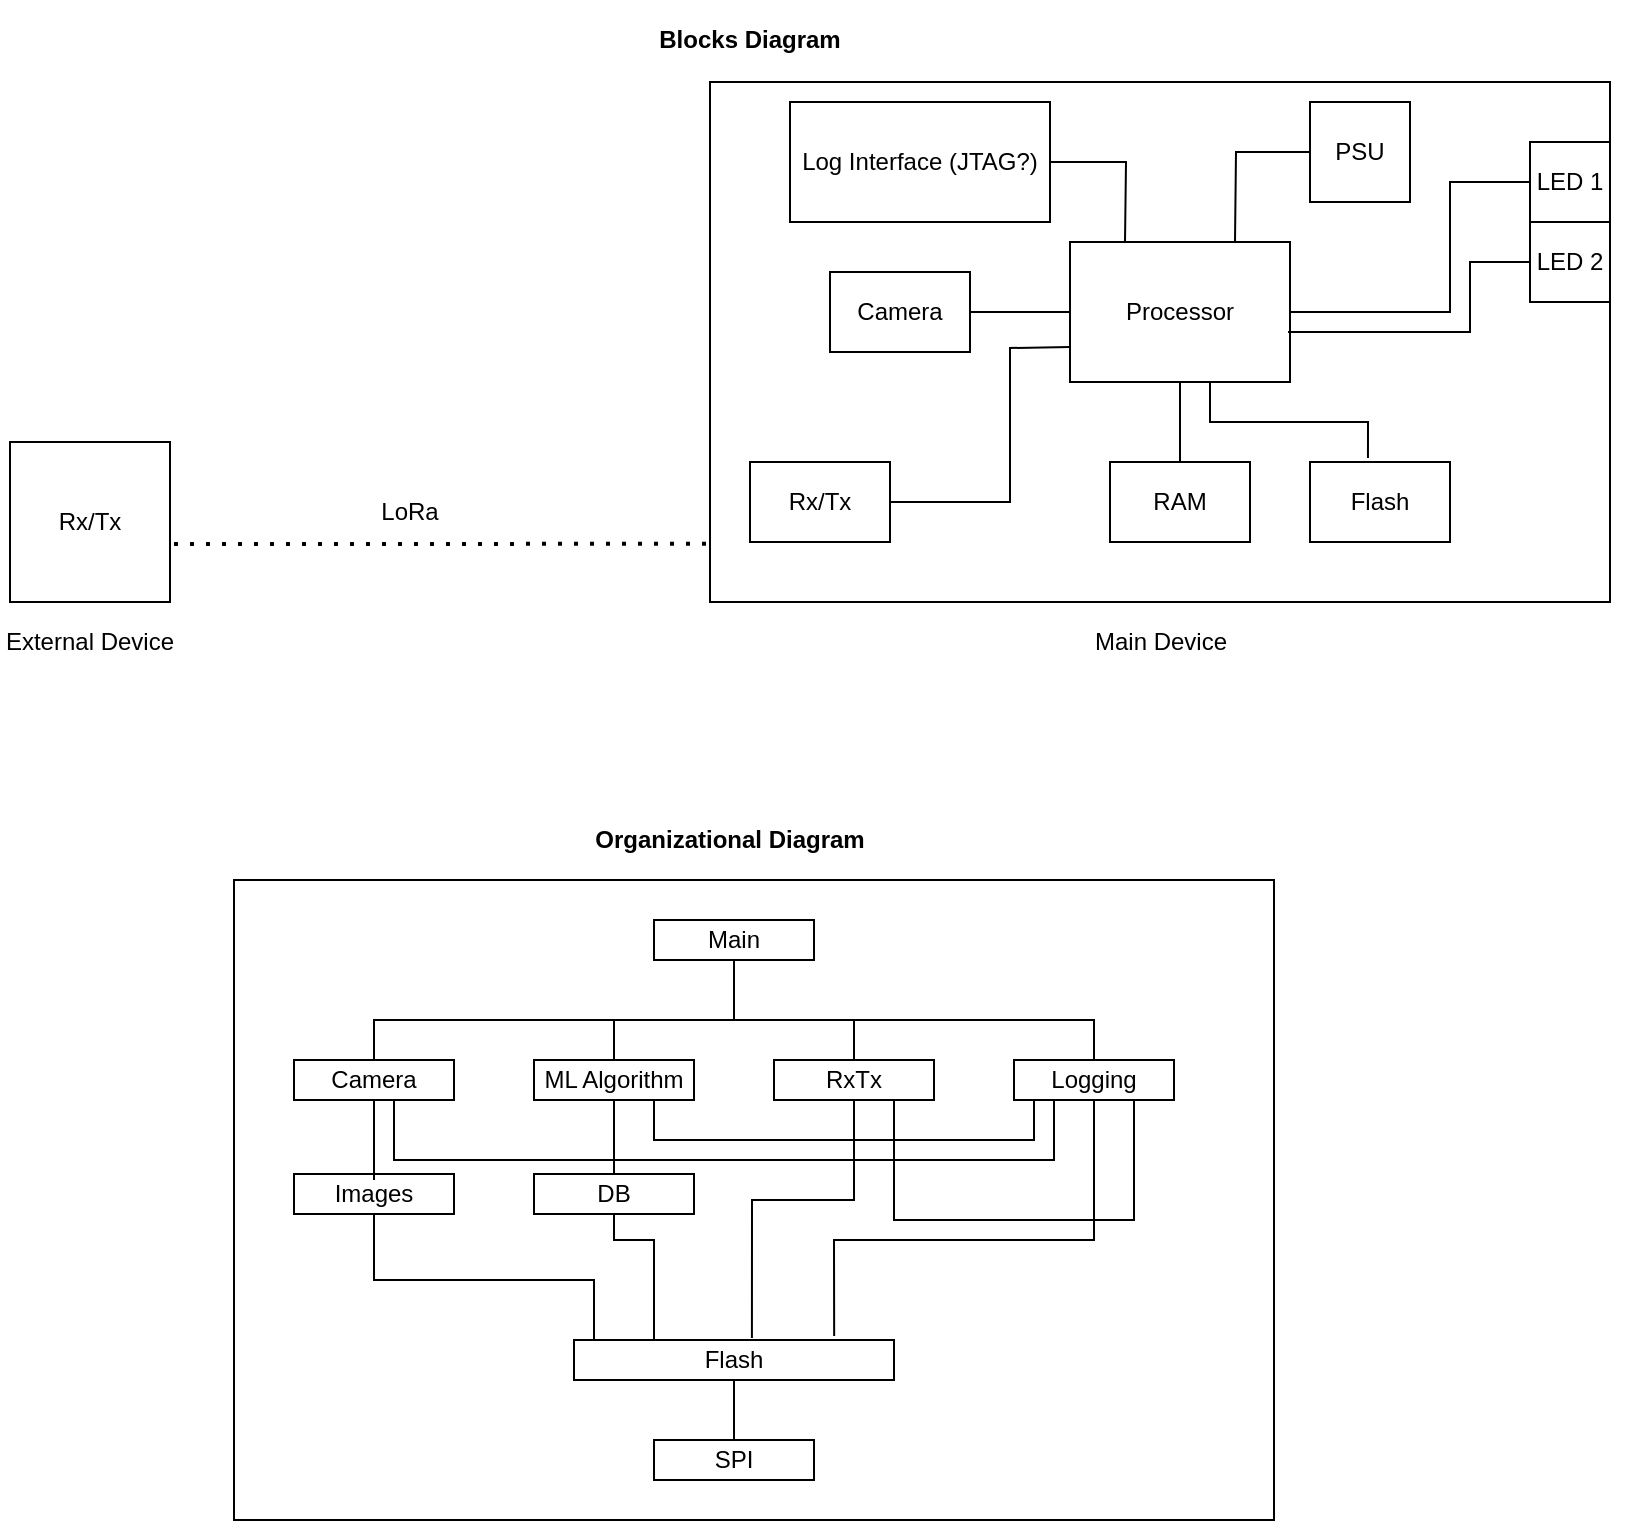 <mxfile version="20.2.8" type="google"><diagram name="Page-1" id="58cdce13-f638-feb5-8d6f-7d28b1aa9fa0"><mxGraphModel grid="1" page="1" gridSize="10" guides="1" tooltips="1" connect="1" arrows="1" fold="1" pageScale="1" pageWidth="1100" pageHeight="850" background="none" math="0" shadow="0"><root><mxCell id="0"/><mxCell id="1" parent="0"/><mxCell id="hhJ1I4i7H4scivNoNhxb-31" value="" style="rounded=0;whiteSpace=wrap;html=1;fillColor=none;" vertex="1" parent="1"><mxGeometry x="302" y="480" width="520" height="320" as="geometry"/></mxCell><mxCell id="hhJ1I4i7H4scivNoNhxb-2" value="" style="rounded=0;whiteSpace=wrap;html=1;fillColor=none;" vertex="1" parent="1"><mxGeometry x="540" y="81" width="450" height="260" as="geometry"/></mxCell><mxCell id="hhJ1I4i7H4scivNoNhxb-3" value="&lt;b&gt;Blocks Diagram&lt;/b&gt;" style="text;html=1;strokeColor=none;fillColor=none;align=center;verticalAlign=middle;whiteSpace=wrap;rounded=0;" vertex="1" parent="1"><mxGeometry x="370" y="40" width="380" height="40" as="geometry"/></mxCell><mxCell id="hhJ1I4i7H4scivNoNhxb-4" value="Flash" style="rounded=0;whiteSpace=wrap;html=1;fillColor=default;" vertex="1" parent="1"><mxGeometry x="840" y="271" width="70" height="40" as="geometry"/></mxCell><mxCell id="hhJ1I4i7H4scivNoNhxb-5" value="RAM" style="rounded=0;whiteSpace=wrap;html=1;fillColor=default;" vertex="1" parent="1"><mxGeometry x="740" y="271" width="70" height="40" as="geometry"/></mxCell><mxCell id="hhJ1I4i7H4scivNoNhxb-6" value="Camera" style="rounded=0;whiteSpace=wrap;html=1;fillColor=default;" vertex="1" parent="1"><mxGeometry x="600" y="176" width="70" height="40" as="geometry"/></mxCell><mxCell id="hhJ1I4i7H4scivNoNhxb-7" value="Rx/Tx" style="rounded=0;whiteSpace=wrap;html=1;fillColor=default;" vertex="1" parent="1"><mxGeometry x="560" y="271" width="70" height="40" as="geometry"/></mxCell><mxCell id="hhJ1I4i7H4scivNoNhxb-8" value="PSU" style="whiteSpace=wrap;html=1;aspect=fixed;fillColor=default;" vertex="1" parent="1"><mxGeometry x="840" y="91" width="50" height="50" as="geometry"/></mxCell><mxCell id="hhJ1I4i7H4scivNoNhxb-9" value="LED 1" style="whiteSpace=wrap;html=1;aspect=fixed;fillColor=default;" vertex="1" parent="1"><mxGeometry x="950" y="111" width="40" height="40" as="geometry"/></mxCell><mxCell id="hhJ1I4i7H4scivNoNhxb-11" style="edgeStyle=orthogonalEdgeStyle;rounded=0;orthogonalLoop=1;jettySize=auto;html=1;exitX=1;exitY=0.75;exitDx=0;exitDy=0;entryX=0.667;entryY=0.767;entryDx=0;entryDy=0;entryPerimeter=0;" edge="1" parent="1"><mxGeometry relative="1" as="geometry"><mxPoint x="990" y="163.5" as="sourcePoint"/><mxPoint x="980.01" y="164.01" as="targetPoint"/></mxGeometry></mxCell><mxCell id="hhJ1I4i7H4scivNoNhxb-12" value="LED 2" style="whiteSpace=wrap;html=1;aspect=fixed;fillColor=default;" vertex="1" parent="1"><mxGeometry x="950" y="151" width="40" height="40" as="geometry"/></mxCell><mxCell id="hhJ1I4i7H4scivNoNhxb-14" value="" style="endArrow=none;html=1;rounded=0;exitX=1;exitY=0.5;exitDx=0;exitDy=0;entryX=0;entryY=0.5;entryDx=0;entryDy=0;" edge="1" parent="1" source="hhJ1I4i7H4scivNoNhxb-6" target="hhJ1I4i7H4scivNoNhxb-1"><mxGeometry width="50" height="50" relative="1" as="geometry"><mxPoint x="660" y="291" as="sourcePoint"/><mxPoint x="710" y="241" as="targetPoint"/></mxGeometry></mxCell><mxCell id="hhJ1I4i7H4scivNoNhxb-16" value="Rx/Tx" style="whiteSpace=wrap;html=1;aspect=fixed;fillColor=default;" vertex="1" parent="1"><mxGeometry x="190" y="261" width="80" height="80" as="geometry"/></mxCell><mxCell id="hhJ1I4i7H4scivNoNhxb-17" value="" style="endArrow=none;dashed=1;html=1;dashPattern=1 3;strokeWidth=2;rounded=0;exitX=1.025;exitY=0.638;exitDx=0;exitDy=0;exitPerimeter=0;entryX=0.004;entryY=0.888;entryDx=0;entryDy=0;entryPerimeter=0;" edge="1" parent="1" source="hhJ1I4i7H4scivNoNhxb-16" target="hhJ1I4i7H4scivNoNhxb-2"><mxGeometry width="50" height="50" relative="1" as="geometry"><mxPoint x="490" y="331" as="sourcePoint"/><mxPoint x="540" y="281" as="targetPoint"/></mxGeometry></mxCell><mxCell id="hhJ1I4i7H4scivNoNhxb-18" value="External Device" style="text;html=1;strokeColor=none;fillColor=none;align=center;verticalAlign=middle;whiteSpace=wrap;rounded=0;" vertex="1" parent="1"><mxGeometry x="185" y="346" width="90" height="30" as="geometry"/></mxCell><mxCell id="hhJ1I4i7H4scivNoNhxb-19" value="LoRa" style="text;html=1;strokeColor=none;fillColor=none;align=center;verticalAlign=middle;whiteSpace=wrap;rounded=0;" vertex="1" parent="1"><mxGeometry x="360" y="281" width="60" height="30" as="geometry"/></mxCell><mxCell id="hhJ1I4i7H4scivNoNhxb-20" value="" style="endArrow=none;html=1;rounded=0;entryX=0.5;entryY=1;entryDx=0;entryDy=0;exitX=0.5;exitY=0;exitDx=0;exitDy=0;" edge="1" parent="1" source="hhJ1I4i7H4scivNoNhxb-5" target="hhJ1I4i7H4scivNoNhxb-1"><mxGeometry width="50" height="50" relative="1" as="geometry"><mxPoint x="680" y="321" as="sourcePoint"/><mxPoint x="730" y="271" as="targetPoint"/></mxGeometry></mxCell><mxCell id="hhJ1I4i7H4scivNoNhxb-1" value="Processor" style="rounded=0;whiteSpace=wrap;html=1;" vertex="1" parent="1"><mxGeometry x="720" y="161" width="110" height="70" as="geometry"/></mxCell><mxCell id="hhJ1I4i7H4scivNoNhxb-21" value="" style="endArrow=none;html=1;rounded=0;entryX=0.414;entryY=-0.05;entryDx=0;entryDy=0;entryPerimeter=0;" edge="1" parent="1" target="hhJ1I4i7H4scivNoNhxb-4"><mxGeometry width="50" height="50" relative="1" as="geometry"><mxPoint x="790" y="231" as="sourcePoint"/><mxPoint x="870" y="261" as="targetPoint"/><Array as="points"><mxPoint x="790" y="251"/><mxPoint x="869" y="251"/></Array></mxGeometry></mxCell><mxCell id="hhJ1I4i7H4scivNoNhxb-22" value="" style="endArrow=none;html=1;rounded=0;exitX=1;exitY=0.5;exitDx=0;exitDy=0;entryX=0;entryY=0.75;entryDx=0;entryDy=0;" edge="1" parent="1" source="hhJ1I4i7H4scivNoNhxb-7" target="hhJ1I4i7H4scivNoNhxb-1"><mxGeometry width="50" height="50" relative="1" as="geometry"><mxPoint x="660" y="301" as="sourcePoint"/><mxPoint x="710" y="251" as="targetPoint"/><Array as="points"><mxPoint x="690" y="291"/><mxPoint x="690" y="214"/></Array></mxGeometry></mxCell><mxCell id="hhJ1I4i7H4scivNoNhxb-23" value="" style="endArrow=none;html=1;rounded=0;entryX=0;entryY=0.5;entryDx=0;entryDy=0;exitX=0.75;exitY=0;exitDx=0;exitDy=0;" edge="1" parent="1" source="hhJ1I4i7H4scivNoNhxb-1" target="hhJ1I4i7H4scivNoNhxb-8"><mxGeometry width="50" height="50" relative="1" as="geometry"><mxPoint x="760" y="141" as="sourcePoint"/><mxPoint x="810" y="91" as="targetPoint"/><Array as="points"><mxPoint x="803" y="116"/></Array></mxGeometry></mxCell><mxCell id="hhJ1I4i7H4scivNoNhxb-24" value="" style="endArrow=none;html=1;rounded=0;entryX=0;entryY=0.5;entryDx=0;entryDy=0;exitX=1;exitY=0.5;exitDx=0;exitDy=0;" edge="1" parent="1" source="hhJ1I4i7H4scivNoNhxb-1" target="hhJ1I4i7H4scivNoNhxb-9"><mxGeometry width="50" height="50" relative="1" as="geometry"><mxPoint x="880" y="231" as="sourcePoint"/><mxPoint x="930" y="181" as="targetPoint"/><Array as="points"><mxPoint x="910" y="196"/><mxPoint x="910" y="131"/></Array></mxGeometry></mxCell><mxCell id="hhJ1I4i7H4scivNoNhxb-25" value="" style="endArrow=none;html=1;rounded=0;entryX=0;entryY=0.5;entryDx=0;entryDy=0;exitX=0.991;exitY=0.643;exitDx=0;exitDy=0;exitPerimeter=0;" edge="1" parent="1" source="hhJ1I4i7H4scivNoNhxb-1" target="hhJ1I4i7H4scivNoNhxb-12"><mxGeometry width="50" height="50" relative="1" as="geometry"><mxPoint x="890" y="261" as="sourcePoint"/><mxPoint x="940" y="211" as="targetPoint"/><Array as="points"><mxPoint x="920" y="206"/><mxPoint x="920" y="171"/></Array></mxGeometry></mxCell><mxCell id="hhJ1I4i7H4scivNoNhxb-26" value="Main Device" style="text;html=1;strokeColor=none;fillColor=none;align=center;verticalAlign=middle;whiteSpace=wrap;rounded=0;" vertex="1" parent="1"><mxGeometry x="727.5" y="346" width="75" height="30" as="geometry"/></mxCell><mxCell id="hhJ1I4i7H4scivNoNhxb-27" value="Log Interface (JTAG?)" style="rounded=0;whiteSpace=wrap;html=1;fillColor=default;" vertex="1" parent="1"><mxGeometry x="580" y="91" width="130" height="60" as="geometry"/></mxCell><mxCell id="hhJ1I4i7H4scivNoNhxb-28" value="" style="endArrow=none;html=1;rounded=0;exitX=0.25;exitY=0;exitDx=0;exitDy=0;entryX=1;entryY=0.5;entryDx=0;entryDy=0;" edge="1" parent="1" source="hhJ1I4i7H4scivNoNhxb-1" target="hhJ1I4i7H4scivNoNhxb-27"><mxGeometry width="50" height="50" relative="1" as="geometry"><mxPoint x="740" y="140" as="sourcePoint"/><mxPoint x="790" y="90" as="targetPoint"/><Array as="points"><mxPoint x="748" y="121"/></Array></mxGeometry></mxCell><mxCell id="hhJ1I4i7H4scivNoNhxb-29" value="&lt;b&gt;Organizational Diagram&lt;/b&gt;" style="text;html=1;strokeColor=none;fillColor=none;align=center;verticalAlign=middle;whiteSpace=wrap;rounded=0;" vertex="1" parent="1"><mxGeometry x="360" y="440" width="380" height="40" as="geometry"/></mxCell><mxCell id="hhJ1I4i7H4scivNoNhxb-32" value="Main" style="rounded=0;whiteSpace=wrap;html=1;fillColor=none;" vertex="1" parent="1"><mxGeometry x="512" y="500" width="80" height="20" as="geometry"/></mxCell><mxCell id="hhJ1I4i7H4scivNoNhxb-35" value="Camera" style="rounded=0;whiteSpace=wrap;html=1;fillColor=none;" vertex="1" parent="1"><mxGeometry x="332" y="570" width="80" height="20" as="geometry"/></mxCell><mxCell id="hhJ1I4i7H4scivNoNhxb-36" value="ML Algorithm" style="rounded=0;whiteSpace=wrap;html=1;fillColor=none;" vertex="1" parent="1"><mxGeometry x="452" y="570" width="80" height="20" as="geometry"/></mxCell><mxCell id="hhJ1I4i7H4scivNoNhxb-37" value="RxTx" style="rounded=0;whiteSpace=wrap;html=1;fillColor=none;" vertex="1" parent="1"><mxGeometry x="572" y="570" width="80" height="20" as="geometry"/></mxCell><mxCell id="hhJ1I4i7H4scivNoNhxb-38" value="Logging" style="rounded=0;whiteSpace=wrap;html=1;fillColor=none;" vertex="1" parent="1"><mxGeometry x="692" y="570" width="80" height="20" as="geometry"/></mxCell><mxCell id="hhJ1I4i7H4scivNoNhxb-40" value="" style="endArrow=none;html=1;rounded=0;entryX=0.5;entryY=1;entryDx=0;entryDy=0;exitX=0.5;exitY=0;exitDx=0;exitDy=0;" edge="1" parent="1" source="hhJ1I4i7H4scivNoNhxb-35" target="hhJ1I4i7H4scivNoNhxb-32"><mxGeometry width="50" height="50" relative="1" as="geometry"><mxPoint x="462" y="560" as="sourcePoint"/><mxPoint x="512" y="510" as="targetPoint"/><Array as="points"><mxPoint x="372" y="550"/><mxPoint x="552" y="550"/></Array></mxGeometry></mxCell><mxCell id="hhJ1I4i7H4scivNoNhxb-41" value="" style="endArrow=none;html=1;rounded=0;entryX=0.5;entryY=0;entryDx=0;entryDy=0;" edge="1" parent="1" target="hhJ1I4i7H4scivNoNhxb-37"><mxGeometry width="50" height="50" relative="1" as="geometry"><mxPoint x="552" y="550" as="sourcePoint"/><mxPoint x="542" y="550" as="targetPoint"/><Array as="points"><mxPoint x="612" y="550"/></Array></mxGeometry></mxCell><mxCell id="hhJ1I4i7H4scivNoNhxb-42" value="" style="endArrow=none;html=1;rounded=0;entryX=0.5;entryY=0;entryDx=0;entryDy=0;" edge="1" parent="1" target="hhJ1I4i7H4scivNoNhxb-38"><mxGeometry width="50" height="50" relative="1" as="geometry"><mxPoint x="612" y="550" as="sourcePoint"/><mxPoint x="702" y="690" as="targetPoint"/><Array as="points"><mxPoint x="732" y="550"/></Array></mxGeometry></mxCell><mxCell id="hhJ1I4i7H4scivNoNhxb-43" value="" style="endArrow=none;html=1;rounded=0;entryX=0.5;entryY=0;entryDx=0;entryDy=0;" edge="1" parent="1" target="hhJ1I4i7H4scivNoNhxb-36"><mxGeometry width="50" height="50" relative="1" as="geometry"><mxPoint x="492" y="550" as="sourcePoint"/><mxPoint x="472" y="640" as="targetPoint"/></mxGeometry></mxCell><mxCell id="hhJ1I4i7H4scivNoNhxb-45" value="Images" style="rounded=0;whiteSpace=wrap;html=1;fillColor=none;" vertex="1" parent="1"><mxGeometry x="332" y="627" width="80" height="20" as="geometry"/></mxCell><mxCell id="hhJ1I4i7H4scivNoNhxb-46" value="Flash" style="rounded=0;whiteSpace=wrap;html=1;fillColor=none;" vertex="1" parent="1"><mxGeometry x="472" y="710" width="160" height="20" as="geometry"/></mxCell><mxCell id="hhJ1I4i7H4scivNoNhxb-47" value="SPI" style="rounded=0;whiteSpace=wrap;html=1;fillColor=none;" vertex="1" parent="1"><mxGeometry x="512" y="760" width="80" height="20" as="geometry"/></mxCell><mxCell id="hhJ1I4i7H4scivNoNhxb-48" value="DB" style="rounded=0;whiteSpace=wrap;html=1;fillColor=none;" vertex="1" parent="1"><mxGeometry x="452" y="627" width="80" height="20" as="geometry"/></mxCell><mxCell id="hhJ1I4i7H4scivNoNhxb-49" value="" style="endArrow=none;html=1;rounded=0;entryX=0.5;entryY=1;entryDx=0;entryDy=0;exitX=0.5;exitY=0.15;exitDx=0;exitDy=0;exitPerimeter=0;" edge="1" parent="1" source="hhJ1I4i7H4scivNoNhxb-45" target="hhJ1I4i7H4scivNoNhxb-35"><mxGeometry width="50" height="50" relative="1" as="geometry"><mxPoint x="372" y="620" as="sourcePoint"/><mxPoint x="412" y="680" as="targetPoint"/></mxGeometry></mxCell><mxCell id="hhJ1I4i7H4scivNoNhxb-50" value="" style="endArrow=none;html=1;rounded=0;entryX=0.5;entryY=1;entryDx=0;entryDy=0;" edge="1" parent="1" target="hhJ1I4i7H4scivNoNhxb-45"><mxGeometry width="50" height="50" relative="1" as="geometry"><mxPoint x="482" y="710" as="sourcePoint"/><mxPoint x="472" y="690" as="targetPoint"/><Array as="points"><mxPoint x="482" y="680"/><mxPoint x="372" y="680"/></Array></mxGeometry></mxCell><mxCell id="hhJ1I4i7H4scivNoNhxb-54" value="" style="endArrow=none;html=1;rounded=0;entryX=0.5;entryY=1;entryDx=0;entryDy=0;exitX=0.25;exitY=0;exitDx=0;exitDy=0;" edge="1" parent="1" source="hhJ1I4i7H4scivNoNhxb-46" target="hhJ1I4i7H4scivNoNhxb-48"><mxGeometry width="50" height="50" relative="1" as="geometry"><mxPoint x="492" y="710" as="sourcePoint"/><mxPoint x="402" y="760" as="targetPoint"/><Array as="points"><mxPoint x="512" y="680"/><mxPoint x="512" y="660"/><mxPoint x="492" y="660"/></Array></mxGeometry></mxCell><mxCell id="hhJ1I4i7H4scivNoNhxb-55" value="" style="endArrow=none;html=1;rounded=0;entryX=0.5;entryY=1;entryDx=0;entryDy=0;exitX=0.5;exitY=0;exitDx=0;exitDy=0;" edge="1" parent="1" source="hhJ1I4i7H4scivNoNhxb-48" target="hhJ1I4i7H4scivNoNhxb-36"><mxGeometry width="50" height="50" relative="1" as="geometry"><mxPoint x="372" y="790" as="sourcePoint"/><mxPoint x="422" y="740" as="targetPoint"/></mxGeometry></mxCell><mxCell id="hhJ1I4i7H4scivNoNhxb-56" value="" style="endArrow=none;html=1;rounded=0;entryX=0.5;entryY=1;entryDx=0;entryDy=0;exitX=0.556;exitY=-0.05;exitDx=0;exitDy=0;exitPerimeter=0;" edge="1" parent="1" source="hhJ1I4i7H4scivNoNhxb-46" target="hhJ1I4i7H4scivNoNhxb-37"><mxGeometry width="50" height="50" relative="1" as="geometry"><mxPoint x="762" y="710" as="sourcePoint"/><mxPoint x="812" y="660" as="targetPoint"/><Array as="points"><mxPoint x="561" y="640"/><mxPoint x="612" y="640"/></Array></mxGeometry></mxCell><mxCell id="hhJ1I4i7H4scivNoNhxb-57" value="" style="endArrow=none;html=1;rounded=0;entryX=0.5;entryY=1;entryDx=0;entryDy=0;exitX=0.813;exitY=-0.1;exitDx=0;exitDy=0;exitPerimeter=0;" edge="1" parent="1" source="hhJ1I4i7H4scivNoNhxb-46" target="hhJ1I4i7H4scivNoNhxb-38"><mxGeometry width="50" height="50" relative="1" as="geometry"><mxPoint x="712" y="690" as="sourcePoint"/><mxPoint x="762" y="640" as="targetPoint"/><Array as="points"><mxPoint x="602" y="660"/><mxPoint x="732" y="660"/></Array></mxGeometry></mxCell><mxCell id="hhJ1I4i7H4scivNoNhxb-58" value="" style="endArrow=none;html=1;rounded=0;entryX=0.25;entryY=1;entryDx=0;entryDy=0;" edge="1" parent="1" target="hhJ1I4i7H4scivNoNhxb-38"><mxGeometry width="50" height="50" relative="1" as="geometry"><mxPoint x="382" y="590" as="sourcePoint"/><mxPoint x="782" y="700" as="targetPoint"/><Array as="points"><mxPoint x="382" y="620"/><mxPoint x="712" y="620"/></Array></mxGeometry></mxCell><mxCell id="hhJ1I4i7H4scivNoNhxb-60" value="" style="endArrow=none;html=1;rounded=0;entryX=0.5;entryY=1;entryDx=0;entryDy=0;exitX=0.5;exitY=0;exitDx=0;exitDy=0;" edge="1" parent="1" source="hhJ1I4i7H4scivNoNhxb-47" target="hhJ1I4i7H4scivNoNhxb-46"><mxGeometry width="50" height="50" relative="1" as="geometry"><mxPoint x="422" y="860" as="sourcePoint"/><mxPoint x="472" y="810" as="targetPoint"/></mxGeometry></mxCell><mxCell id="hhJ1I4i7H4scivNoNhxb-61" value="" style="endArrow=none;html=1;rounded=0;entryX=0.125;entryY=1;entryDx=0;entryDy=0;entryPerimeter=0;exitX=0.75;exitY=1;exitDx=0;exitDy=0;" edge="1" parent="1" source="hhJ1I4i7H4scivNoNhxb-36" target="hhJ1I4i7H4scivNoNhxb-38"><mxGeometry width="50" height="50" relative="1" as="geometry"><mxPoint x="782" y="710" as="sourcePoint"/><mxPoint x="832" y="660" as="targetPoint"/><Array as="points"><mxPoint x="512" y="610"/><mxPoint x="702" y="610"/></Array></mxGeometry></mxCell><mxCell id="hhJ1I4i7H4scivNoNhxb-62" value="" style="endArrow=none;html=1;rounded=0;entryX=0.75;entryY=1;entryDx=0;entryDy=0;exitX=0.75;exitY=1;exitDx=0;exitDy=0;" edge="1" parent="1" source="hhJ1I4i7H4scivNoNhxb-37" target="hhJ1I4i7H4scivNoNhxb-38"><mxGeometry width="50" height="50" relative="1" as="geometry"><mxPoint x="762" y="650" as="sourcePoint"/><mxPoint x="812" y="600" as="targetPoint"/><Array as="points"><mxPoint x="632" y="650"/><mxPoint x="752" y="650"/></Array></mxGeometry></mxCell></root></mxGraphModel></diagram></mxfile>